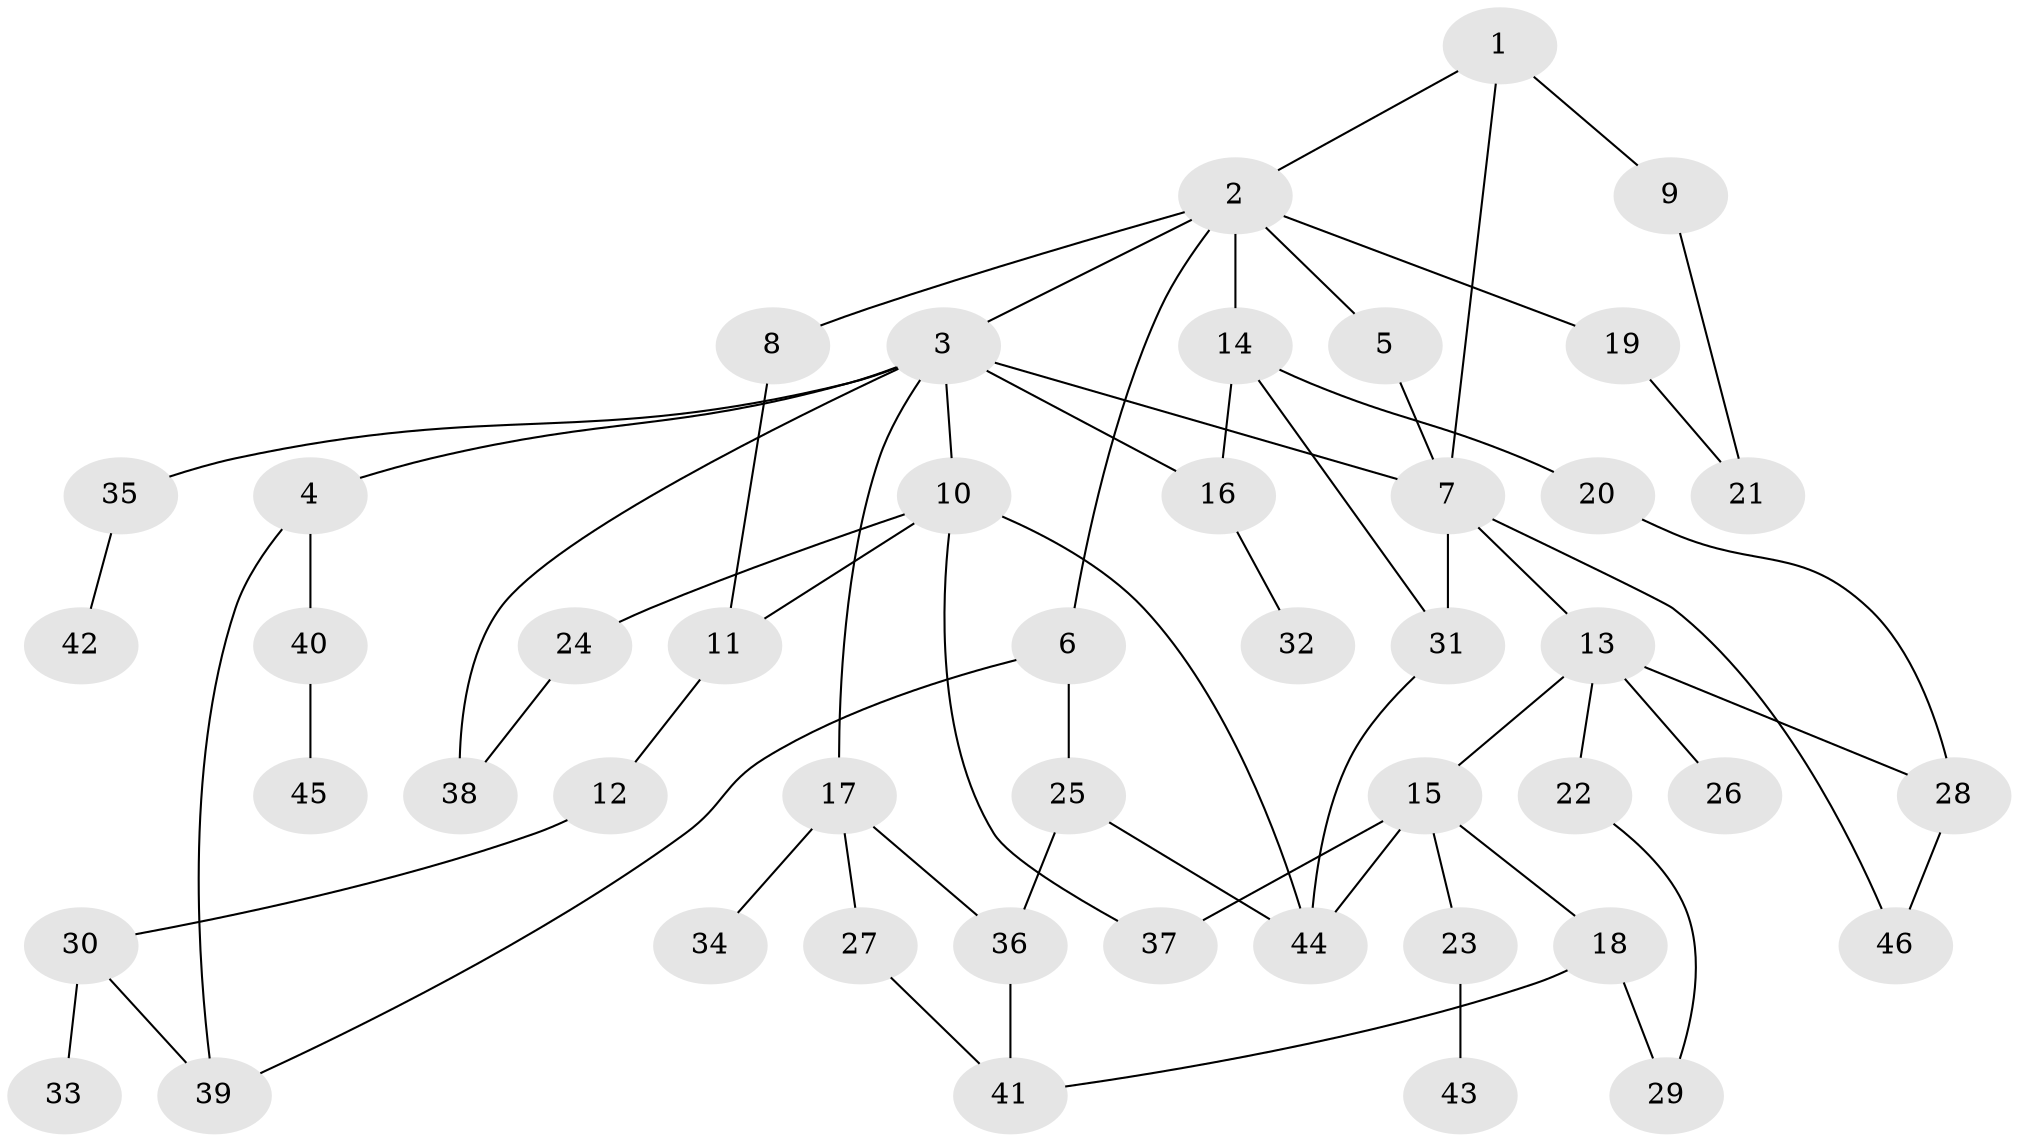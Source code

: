 // original degree distribution, {3: 0.26373626373626374, 6: 0.02197802197802198, 4: 0.0989010989010989, 2: 0.26373626373626374, 5: 0.054945054945054944, 1: 0.2967032967032967}
// Generated by graph-tools (version 1.1) at 2025/34/03/09/25 02:34:05]
// undirected, 46 vertices, 64 edges
graph export_dot {
graph [start="1"]
  node [color=gray90,style=filled];
  1;
  2;
  3;
  4;
  5;
  6;
  7;
  8;
  9;
  10;
  11;
  12;
  13;
  14;
  15;
  16;
  17;
  18;
  19;
  20;
  21;
  22;
  23;
  24;
  25;
  26;
  27;
  28;
  29;
  30;
  31;
  32;
  33;
  34;
  35;
  36;
  37;
  38;
  39;
  40;
  41;
  42;
  43;
  44;
  45;
  46;
  1 -- 2 [weight=1.0];
  1 -- 7 [weight=1.0];
  1 -- 9 [weight=1.0];
  2 -- 3 [weight=1.0];
  2 -- 5 [weight=2.0];
  2 -- 6 [weight=1.0];
  2 -- 8 [weight=1.0];
  2 -- 14 [weight=2.0];
  2 -- 19 [weight=1.0];
  3 -- 4 [weight=1.0];
  3 -- 7 [weight=1.0];
  3 -- 10 [weight=1.0];
  3 -- 16 [weight=1.0];
  3 -- 17 [weight=1.0];
  3 -- 35 [weight=1.0];
  3 -- 38 [weight=1.0];
  4 -- 39 [weight=1.0];
  4 -- 40 [weight=1.0];
  5 -- 7 [weight=1.0];
  6 -- 25 [weight=1.0];
  6 -- 39 [weight=1.0];
  7 -- 13 [weight=1.0];
  7 -- 31 [weight=1.0];
  7 -- 46 [weight=1.0];
  8 -- 11 [weight=1.0];
  9 -- 21 [weight=1.0];
  10 -- 11 [weight=1.0];
  10 -- 24 [weight=3.0];
  10 -- 37 [weight=1.0];
  10 -- 44 [weight=1.0];
  11 -- 12 [weight=1.0];
  12 -- 30 [weight=1.0];
  13 -- 15 [weight=1.0];
  13 -- 22 [weight=1.0];
  13 -- 26 [weight=1.0];
  13 -- 28 [weight=1.0];
  14 -- 16 [weight=1.0];
  14 -- 20 [weight=1.0];
  14 -- 31 [weight=1.0];
  15 -- 18 [weight=1.0];
  15 -- 23 [weight=1.0];
  15 -- 37 [weight=1.0];
  15 -- 44 [weight=1.0];
  16 -- 32 [weight=1.0];
  17 -- 27 [weight=1.0];
  17 -- 34 [weight=1.0];
  17 -- 36 [weight=1.0];
  18 -- 29 [weight=1.0];
  18 -- 41 [weight=1.0];
  19 -- 21 [weight=1.0];
  20 -- 28 [weight=1.0];
  22 -- 29 [weight=1.0];
  23 -- 43 [weight=1.0];
  24 -- 38 [weight=1.0];
  25 -- 36 [weight=1.0];
  25 -- 44 [weight=1.0];
  27 -- 41 [weight=1.0];
  28 -- 46 [weight=1.0];
  30 -- 33 [weight=1.0];
  30 -- 39 [weight=1.0];
  31 -- 44 [weight=2.0];
  35 -- 42 [weight=1.0];
  36 -- 41 [weight=2.0];
  40 -- 45 [weight=1.0];
}
